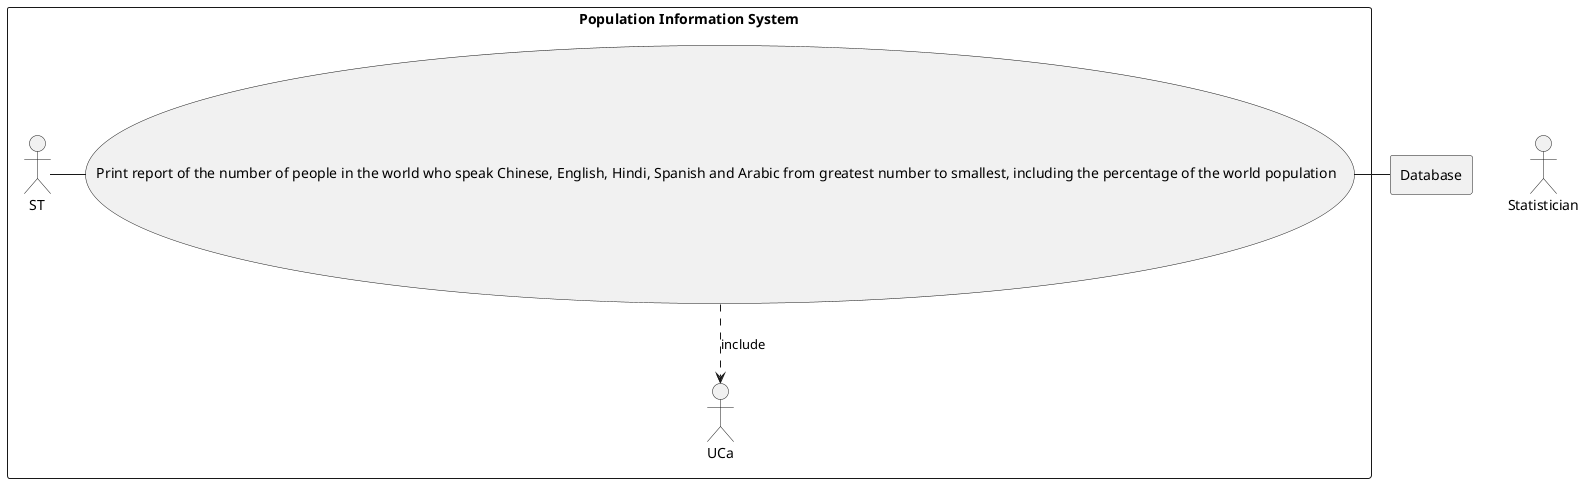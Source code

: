 @startuml
actor Statistics as "Statistician"

rectangle Database

rectangle "Population Information System" {
    usecase UC1 as "Get report of the number of people in the world who speak Chinese, English, Hindi, Spanish and Arabic from greatest number to smallest,
                                                                              including the percentage of the world population  "

    usecase UC1 as "Print report of the number of people in the world who speak Chinese, English, Hindi, Spanish and Arabic from greatest number to smallest, including the percentage of the world population  "

    ST - UC1
    UC1 ..> UCa : include
    UC1 - Database
}
@enduml